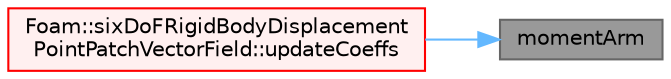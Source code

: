 digraph "momentArm"
{
 // LATEX_PDF_SIZE
  bgcolor="transparent";
  edge [fontname=Helvetica,fontsize=10,labelfontname=Helvetica,labelfontsize=10];
  node [fontname=Helvetica,fontsize=10,shape=box,height=0.2,width=0.4];
  rankdir="RL";
  Node1 [id="Node000001",label="momentArm",height=0.2,width=0.4,color="gray40", fillcolor="grey60", style="filled", fontcolor="black",tooltip=" "];
  Node1 -> Node2 [id="edge1_Node000001_Node000002",dir="back",color="steelblue1",style="solid",tooltip=" "];
  Node2 [id="Node000002",label="Foam::sixDoFRigidBodyDisplacement\lPointPatchVectorField::updateCoeffs",height=0.2,width=0.4,color="red", fillcolor="#FFF0F0", style="filled",URL="$classFoam_1_1sixDoFRigidBodyDisplacementPointPatchVectorField.html#a7e24eafac629d3733181cd942d4c902f",tooltip=" "];
}

